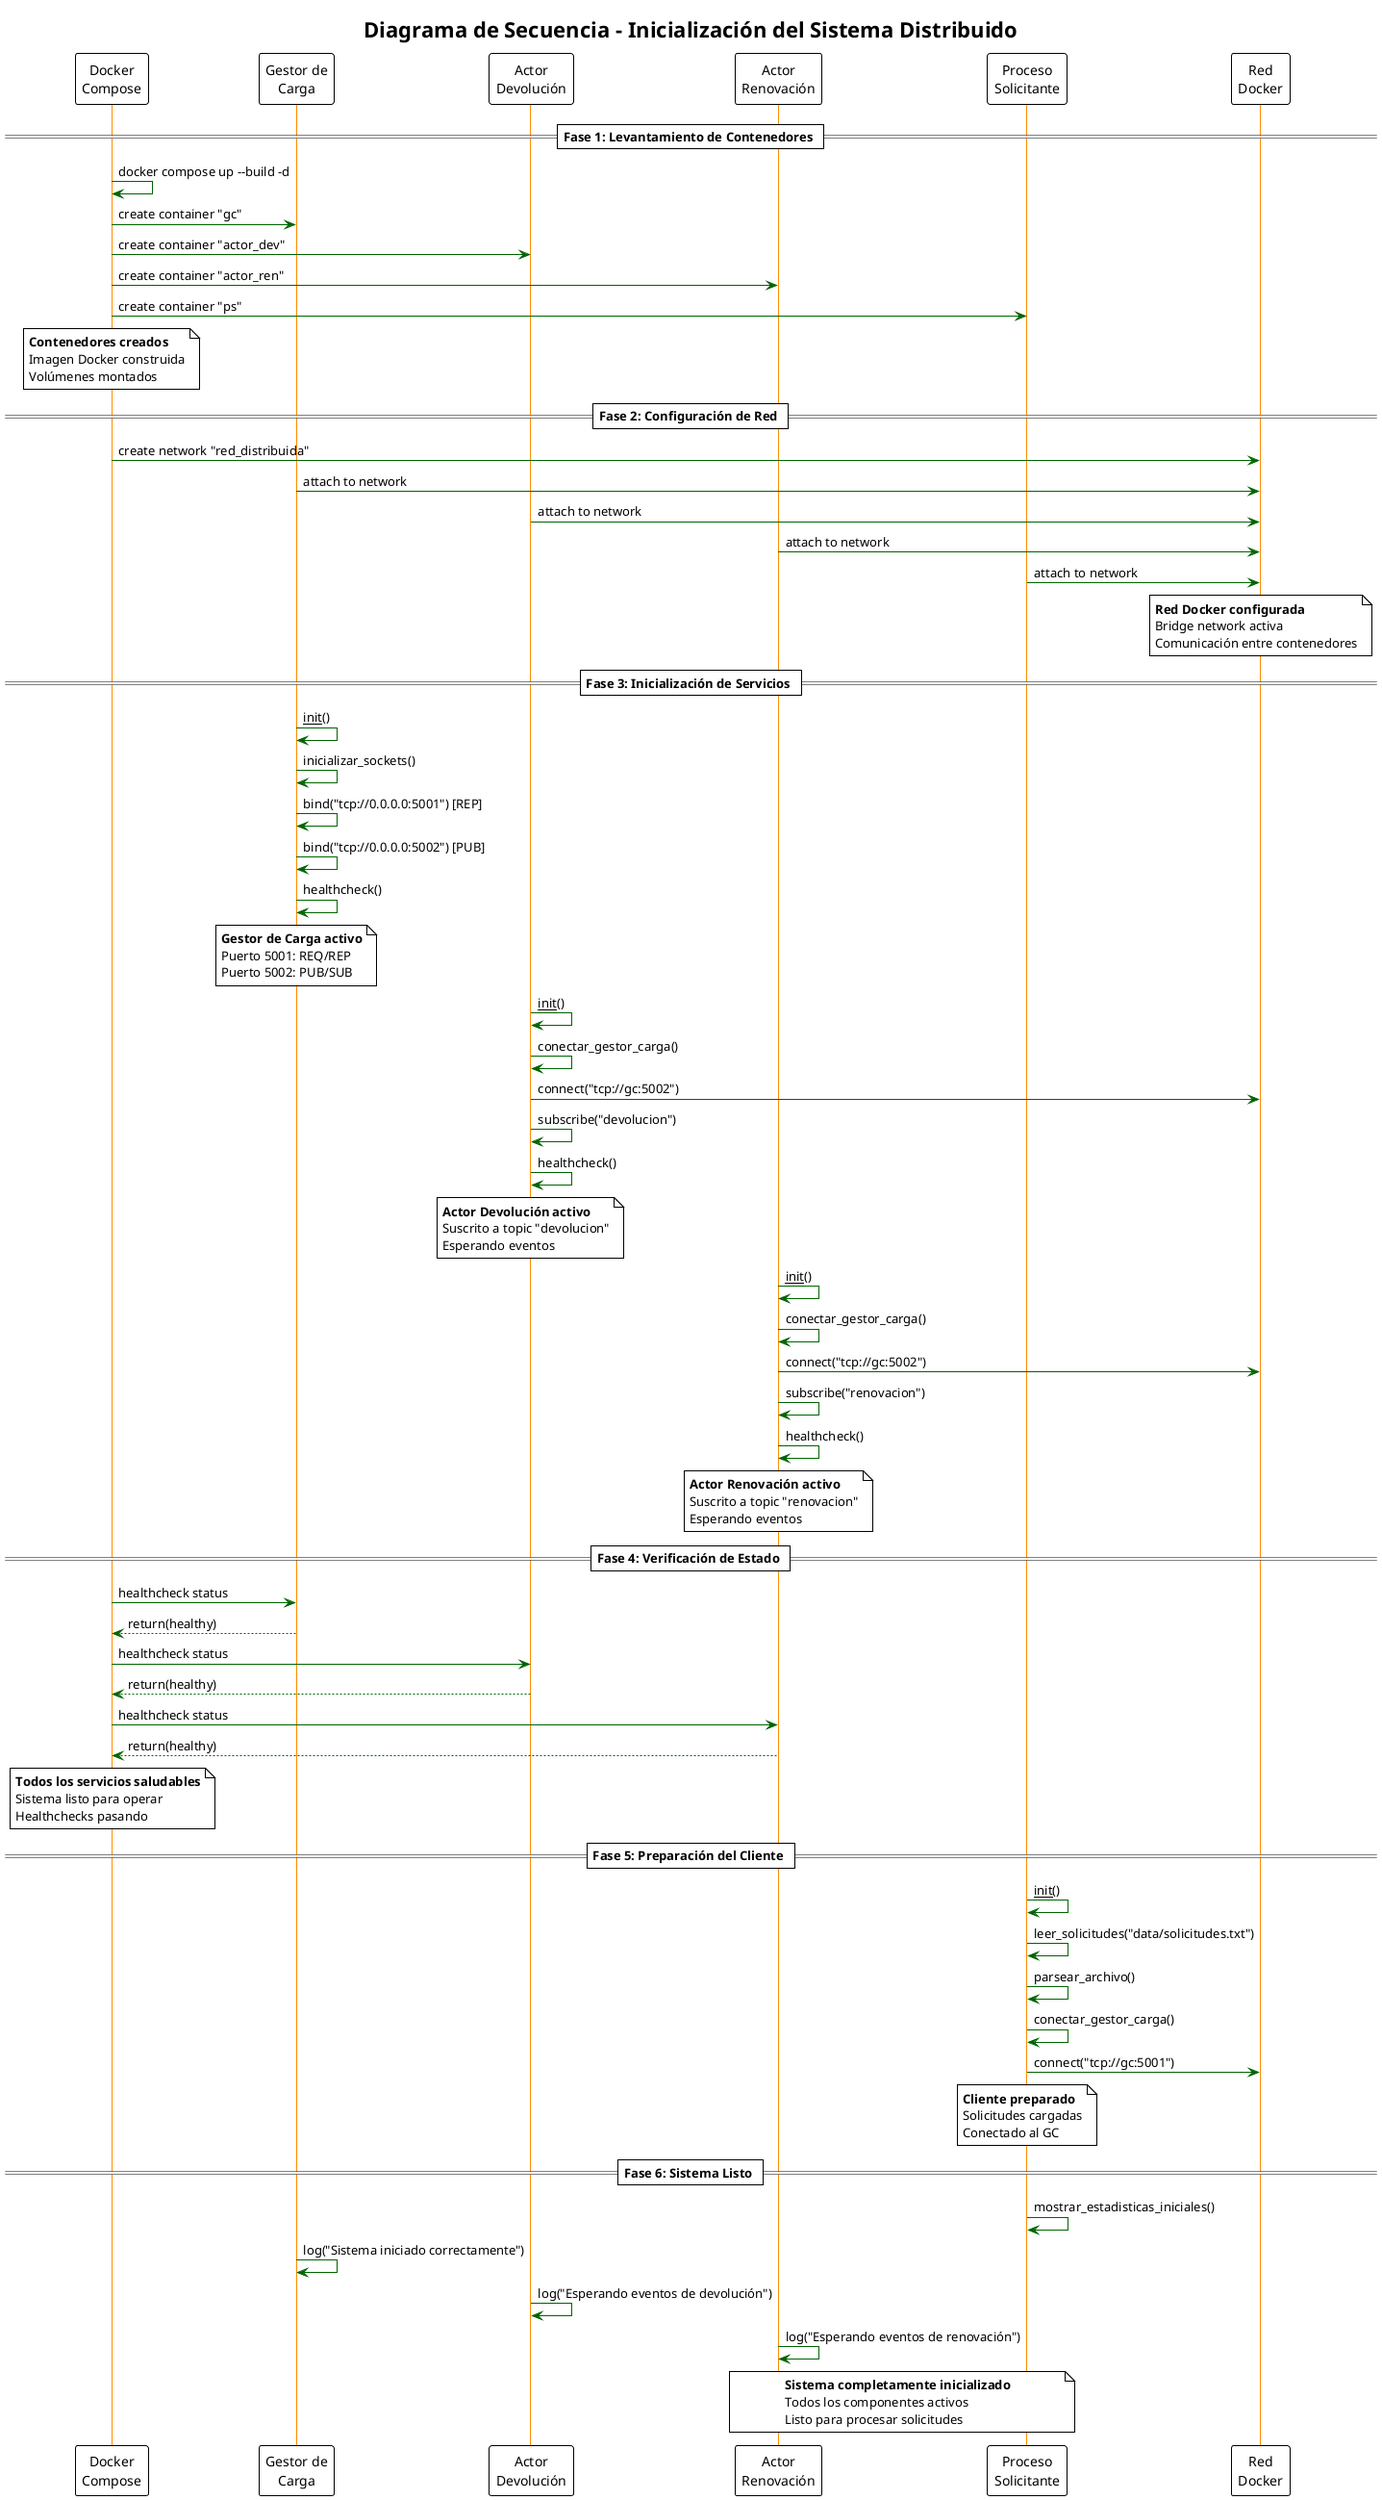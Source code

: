 @startuml
!theme plain
title Diagrama de Secuencia - Inicialización del Sistema Distribuido

skinparam sequence {
  BackgroundColor LightBlue
  BorderColor DarkBlue
  ArrowColor DarkGreen
  LifeLineBackgroundColor LightYellow
  LifeLineBorderColor DarkOrange
}

participant "Docker\nCompose" as DC
participant "Gestor de\nCarga" as GC
participant "Actor\nDevolución" as AD
participant "Actor\nRenovación" as AR
participant "Proceso\nSolicitante" as PS
participant "Red\nDocker" as NET

== Fase 1: Levantamiento de Contenedores ==

DC -> DC : docker compose up --build -d
DC -> GC : create container "gc"
DC -> AD : create container "actor_dev"
DC -> AR : create container "actor_ren"
DC -> PS : create container "ps"

note over DC
**Contenedores creados**
Imagen Docker construida
Volúmenes montados
end note

== Fase 2: Configuración de Red ==

DC -> NET : create network "red_distribuida"
GC -> NET : attach to network
AD -> NET : attach to network
AR -> NET : attach to network
PS -> NET : attach to network

note over NET
**Red Docker configurada**
Bridge network activa
Comunicación entre contenedores
end note

== Fase 3: Inicialización de Servicios ==

GC -> GC : __init__()
GC -> GC : inicializar_sockets()
GC -> GC : bind("tcp://0.0.0.0:5001") [REP]
GC -> GC : bind("tcp://0.0.0.0:5002") [PUB]
GC -> GC : healthcheck()

note over GC
**Gestor de Carga activo**
Puerto 5001: REQ/REP
Puerto 5002: PUB/SUB
end note

AD -> AD : __init__()
AD -> AD : conectar_gestor_carga()
AD -> NET : connect("tcp://gc:5002")
AD -> AD : subscribe("devolucion")
AD -> AD : healthcheck()

note over AD
**Actor Devolución activo**
Suscrito a topic "devolucion"
Esperando eventos
end note

AR -> AR : __init__()
AR -> AR : conectar_gestor_carga()
AR -> NET : connect("tcp://gc:5002")
AR -> AR : subscribe("renovacion")
AR -> AR : healthcheck()

note over AR
**Actor Renovación activo**
Suscrito a topic "renovacion"
Esperando eventos
end note

== Fase 4: Verificación de Estado ==

DC -> GC : healthcheck status
GC --> DC : return(healthy)

DC -> AD : healthcheck status
AD --> DC : return(healthy)

DC -> AR : healthcheck status
AR --> DC : return(healthy)

note over DC
**Todos los servicios saludables**
Sistema listo para operar
Healthchecks pasando
end note

== Fase 5: Preparación del Cliente ==

PS -> PS : __init__()
PS -> PS : leer_solicitudes("data/solicitudes.txt")
PS -> PS : parsear_archivo()
PS -> PS : conectar_gestor_carga()
PS -> NET : connect("tcp://gc:5001")

note over PS
**Cliente preparado**
Solicitudes cargadas
Conectado al GC
end note

== Fase 6: Sistema Listo ==

PS -> PS : mostrar_estadisticas_iniciales()
GC -> GC : log("Sistema iniciado correctamente")
AD -> AD : log("Esperando eventos de devolución")
AR -> AR : log("Esperando eventos de renovación")

note over PS,AR
**Sistema completamente inicializado**
Todos los componentes activos
Listo para procesar solicitudes
end note

@enduml